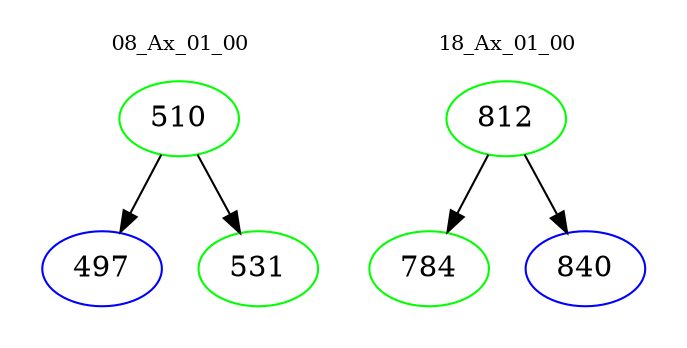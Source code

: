 digraph{
subgraph cluster_0 {
color = white
label = "08_Ax_01_00";
fontsize=10;
T0_510 [label="510", color="green"]
T0_510 -> T0_497 [color="black"]
T0_497 [label="497", color="blue"]
T0_510 -> T0_531 [color="black"]
T0_531 [label="531", color="green"]
}
subgraph cluster_1 {
color = white
label = "18_Ax_01_00";
fontsize=10;
T1_812 [label="812", color="green"]
T1_812 -> T1_784 [color="black"]
T1_784 [label="784", color="green"]
T1_812 -> T1_840 [color="black"]
T1_840 [label="840", color="blue"]
}
}
